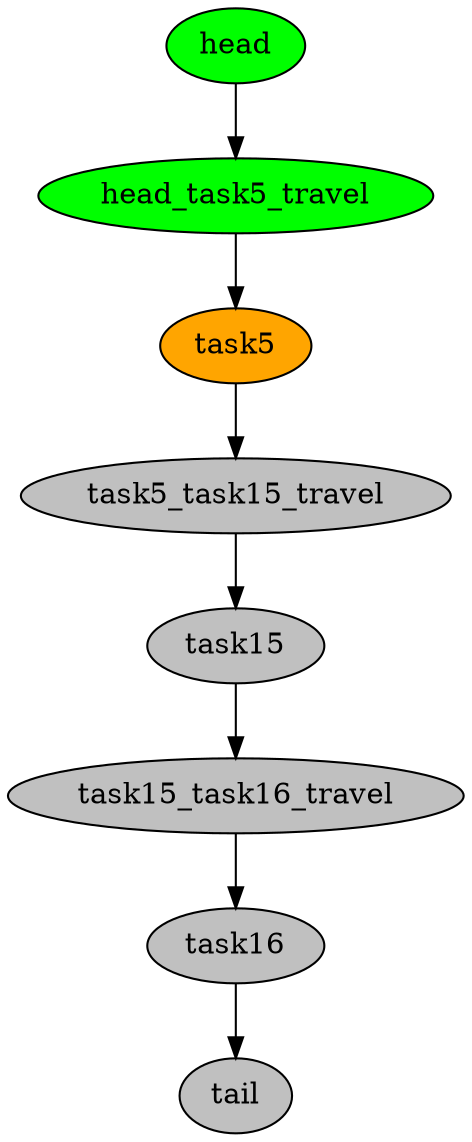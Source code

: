 digraph timeline {
head[label="head",style=filled,fillcolor=green,fontcolor=black];
head_task5_travel[label="head_task5_travel",style=filled,fillcolor=green,fontcolor=black];
task5[label="task5",style=filled,fillcolor=orange,fontcolor=black];
task5_task15_travel[label="task5_task15_travel",style=filled,fillcolor=gray,fontcolor=black];
task15[label="task15",style=filled,fillcolor=gray,fontcolor=black];
task15_task16_travel[label="task15_task16_travel",style=filled,fillcolor=gray,fontcolor=black];
task16[label="task16",style=filled,fillcolor=gray,fontcolor=black];
tail[label="tail",style=filled,fillcolor=gray,fontcolor=black];
"head"->"head_task5_travel"[color=black];
"head_task5_travel"->"task5"[color=black];
"task5"->"task5_task15_travel"[color=black];
"task5_task15_travel"->"task15"[color=black];
"task15"->"task15_task16_travel"[color=black];
"task15_task16_travel"->"task16"[color=black];
"task16"->"tail"[color=black];
}
